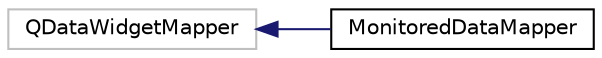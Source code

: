 digraph "Graphical Class Hierarchy"
{
  edge [fontname="Helvetica",fontsize="10",labelfontname="Helvetica",labelfontsize="10"];
  node [fontname="Helvetica",fontsize="10",shape=record];
  rankdir="LR";
  Node143 [label="QDataWidgetMapper",height=0.2,width=0.4,color="grey75", fillcolor="white", style="filled"];
  Node143 -> Node0 [dir="back",color="midnightblue",fontsize="10",style="solid",fontname="Helvetica"];
  Node0 [label="MonitoredDataMapper",height=0.2,width=0.4,color="black", fillcolor="white", style="filled",URL="$d3/db0/class_monitored_data_mapper.html",tooltip="Data to Widget mapper that watches for edits and notifies listeners when a field is edited..."];
}
